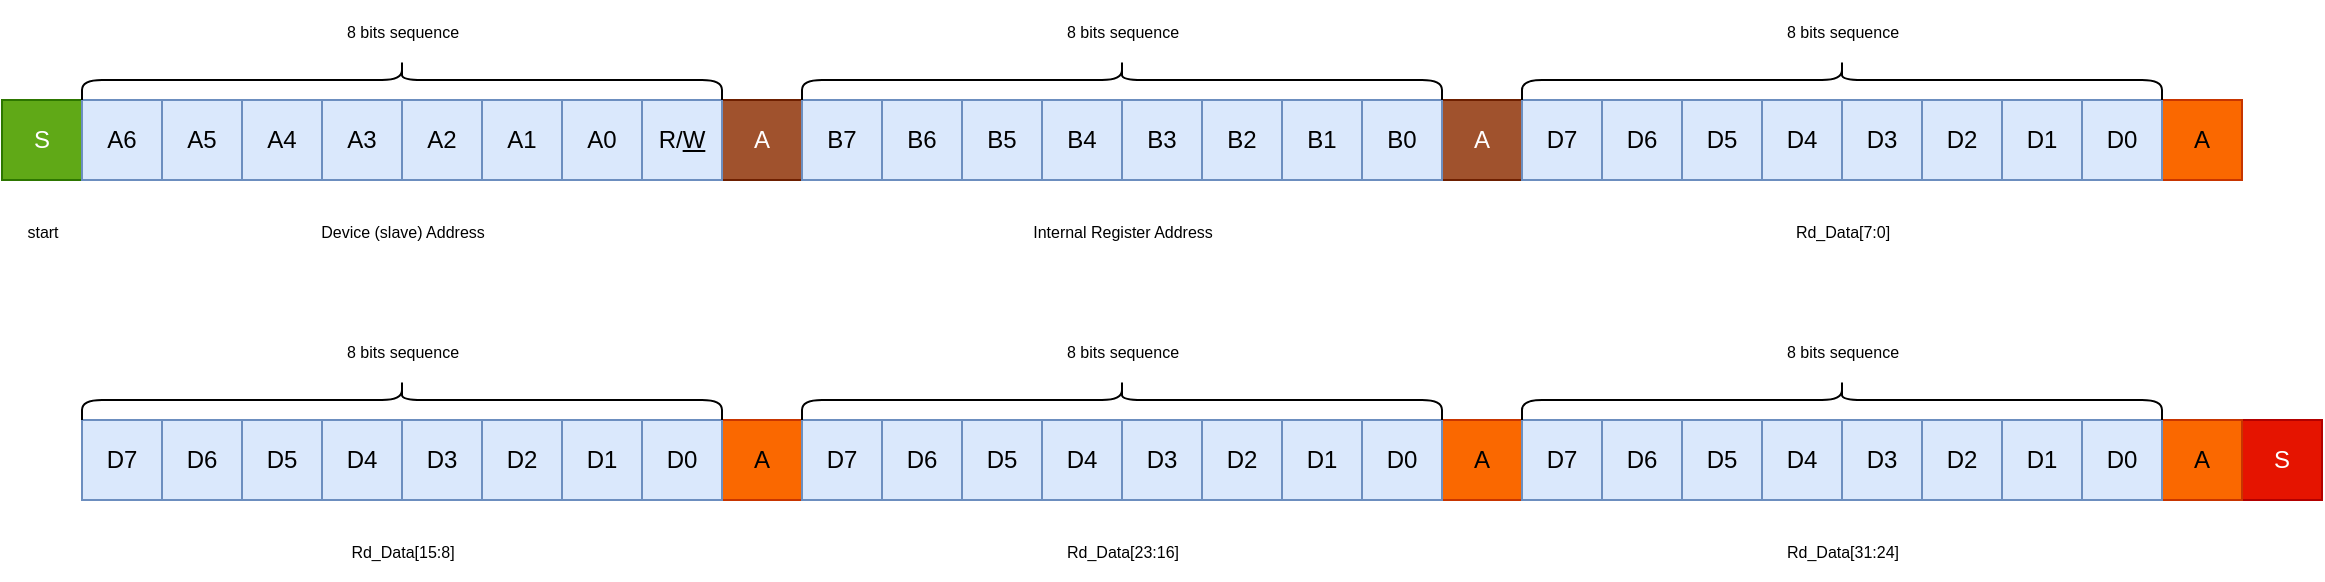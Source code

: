 <mxfile version="24.4.8" type="device" pages="3">
  <diagram id="k9PtlJiiBvHjOv3yP_9j" name="I2C_rd">
    <mxGraphModel dx="1434" dy="844" grid="1" gridSize="10" guides="1" tooltips="1" connect="1" arrows="1" fold="1" page="1" pageScale="1" pageWidth="827" pageHeight="1169" math="0" shadow="0">
      <root>
        <mxCell id="0" />
        <mxCell id="1" parent="0" />
        <mxCell id="9zZtWVnAvof0Dpl6Qj7O-1" value="S" style="whiteSpace=wrap;html=1;fillColor=#60a917;strokeColor=#2D7600;fontColor=#ffffff;" parent="1" vertex="1">
          <mxGeometry x="40" y="120" width="40" height="40" as="geometry" />
        </mxCell>
        <mxCell id="9zZtWVnAvof0Dpl6Qj7O-2" value="A" style="whiteSpace=wrap;html=1;fillColor=#a0522d;strokeColor=#6D1F00;fontColor=#ffffff;" parent="1" vertex="1">
          <mxGeometry x="400" y="120" width="40" height="40" as="geometry" />
        </mxCell>
        <mxCell id="9zZtWVnAvof0Dpl6Qj7O-3" value="A6" style="whiteSpace=wrap;html=1;fillColor=#dae8fc;strokeColor=#6c8ebf;" parent="1" vertex="1">
          <mxGeometry x="80" y="120" width="40" height="40" as="geometry" />
        </mxCell>
        <mxCell id="9zZtWVnAvof0Dpl6Qj7O-4" value="A5" style="whiteSpace=wrap;html=1;fillColor=#dae8fc;strokeColor=#6c8ebf;" parent="1" vertex="1">
          <mxGeometry x="120" y="120" width="40" height="40" as="geometry" />
        </mxCell>
        <mxCell id="9zZtWVnAvof0Dpl6Qj7O-5" value="A4" style="whiteSpace=wrap;html=1;fillColor=#dae8fc;strokeColor=#6c8ebf;" parent="1" vertex="1">
          <mxGeometry x="160" y="120" width="40" height="40" as="geometry" />
        </mxCell>
        <mxCell id="9zZtWVnAvof0Dpl6Qj7O-6" value="A3" style="whiteSpace=wrap;html=1;fillColor=#dae8fc;strokeColor=#6c8ebf;" parent="1" vertex="1">
          <mxGeometry x="200" y="120" width="40" height="40" as="geometry" />
        </mxCell>
        <mxCell id="9zZtWVnAvof0Dpl6Qj7O-7" value="A2" style="whiteSpace=wrap;html=1;fillColor=#dae8fc;strokeColor=#6c8ebf;" parent="1" vertex="1">
          <mxGeometry x="240" y="120" width="40" height="40" as="geometry" />
        </mxCell>
        <mxCell id="9zZtWVnAvof0Dpl6Qj7O-8" value="A1" style="whiteSpace=wrap;html=1;fillColor=#dae8fc;strokeColor=#6c8ebf;" parent="1" vertex="1">
          <mxGeometry x="280" y="120" width="40" height="40" as="geometry" />
        </mxCell>
        <mxCell id="9zZtWVnAvof0Dpl6Qj7O-9" value="A0" style="whiteSpace=wrap;html=1;fillColor=#dae8fc;strokeColor=#6c8ebf;" parent="1" vertex="1">
          <mxGeometry x="320" y="120" width="40" height="40" as="geometry" />
        </mxCell>
        <mxCell id="9zZtWVnAvof0Dpl6Qj7O-10" value="R/&lt;u&gt;W&lt;/u&gt;" style="whiteSpace=wrap;html=1;fillColor=#dae8fc;strokeColor=#6c8ebf;" parent="1" vertex="1">
          <mxGeometry x="360" y="120" width="40" height="40" as="geometry" />
        </mxCell>
        <mxCell id="9zZtWVnAvof0Dpl6Qj7O-11" value="A" style="whiteSpace=wrap;html=1;fillColor=#a0522d;strokeColor=#6D1F00;fontColor=#ffffff;" parent="1" vertex="1">
          <mxGeometry x="760" y="120" width="40" height="40" as="geometry" />
        </mxCell>
        <mxCell id="9zZtWVnAvof0Dpl6Qj7O-12" value="B7" style="whiteSpace=wrap;html=1;fillColor=#dae8fc;strokeColor=#6c8ebf;" parent="1" vertex="1">
          <mxGeometry x="440" y="120" width="40" height="40" as="geometry" />
        </mxCell>
        <mxCell id="9zZtWVnAvof0Dpl6Qj7O-13" value="B6" style="whiteSpace=wrap;html=1;fillColor=#dae8fc;strokeColor=#6c8ebf;" parent="1" vertex="1">
          <mxGeometry x="480" y="120" width="40" height="40" as="geometry" />
        </mxCell>
        <mxCell id="9zZtWVnAvof0Dpl6Qj7O-14" value="B5" style="whiteSpace=wrap;html=1;fillColor=#dae8fc;strokeColor=#6c8ebf;" parent="1" vertex="1">
          <mxGeometry x="520" y="120" width="40" height="40" as="geometry" />
        </mxCell>
        <mxCell id="9zZtWVnAvof0Dpl6Qj7O-15" value="B4" style="whiteSpace=wrap;html=1;fillColor=#dae8fc;strokeColor=#6c8ebf;" parent="1" vertex="1">
          <mxGeometry x="560" y="120" width="40" height="40" as="geometry" />
        </mxCell>
        <mxCell id="9zZtWVnAvof0Dpl6Qj7O-16" value="B3" style="whiteSpace=wrap;html=1;fillColor=#dae8fc;strokeColor=#6c8ebf;" parent="1" vertex="1">
          <mxGeometry x="600" y="120" width="40" height="40" as="geometry" />
        </mxCell>
        <mxCell id="9zZtWVnAvof0Dpl6Qj7O-17" value="B2" style="whiteSpace=wrap;html=1;fillColor=#dae8fc;strokeColor=#6c8ebf;" parent="1" vertex="1">
          <mxGeometry x="640" y="120" width="40" height="40" as="geometry" />
        </mxCell>
        <mxCell id="9zZtWVnAvof0Dpl6Qj7O-18" value="B1" style="whiteSpace=wrap;html=1;fillColor=#dae8fc;strokeColor=#6c8ebf;" parent="1" vertex="1">
          <mxGeometry x="680" y="120" width="40" height="40" as="geometry" />
        </mxCell>
        <mxCell id="9zZtWVnAvof0Dpl6Qj7O-19" value="B0" style="whiteSpace=wrap;html=1;fillColor=#dae8fc;strokeColor=#6c8ebf;" parent="1" vertex="1">
          <mxGeometry x="720" y="120" width="40" height="40" as="geometry" />
        </mxCell>
        <mxCell id="9zZtWVnAvof0Dpl6Qj7O-20" value="&lt;font style=&quot;font-size: 8px;&quot;&gt;start&lt;/font&gt;" style="text;html=1;align=center;verticalAlign=middle;resizable=0;points=[];autosize=1;strokeColor=none;fillColor=none;" parent="1" vertex="1">
          <mxGeometry x="40" y="170" width="40" height="30" as="geometry" />
        </mxCell>
        <mxCell id="9zZtWVnAvof0Dpl6Qj7O-21" value="&lt;span style=&quot;font-size: 8px;&quot;&gt;Device (slave) Address&lt;/span&gt;" style="text;html=1;align=center;verticalAlign=middle;resizable=0;points=[];autosize=1;strokeColor=none;fillColor=none;" parent="1" vertex="1">
          <mxGeometry x="185" y="170" width="110" height="30" as="geometry" />
        </mxCell>
        <mxCell id="9zZtWVnAvof0Dpl6Qj7O-22" value="" style="shape=curlyBracket;whiteSpace=wrap;html=1;rounded=1;flipH=1;labelPosition=right;verticalLabelPosition=middle;align=left;verticalAlign=middle;direction=south;" parent="1" vertex="1">
          <mxGeometry x="80" y="100" width="320" height="20" as="geometry" />
        </mxCell>
        <mxCell id="9zZtWVnAvof0Dpl6Qj7O-23" value="&lt;span style=&quot;font-size: 8px;&quot;&gt;8 bits sequence&lt;/span&gt;" style="text;html=1;align=center;verticalAlign=middle;resizable=0;points=[];autosize=1;strokeColor=none;fillColor=none;" parent="1" vertex="1">
          <mxGeometry x="200" y="70" width="80" height="30" as="geometry" />
        </mxCell>
        <mxCell id="9zZtWVnAvof0Dpl6Qj7O-24" value="" style="shape=curlyBracket;whiteSpace=wrap;html=1;rounded=1;flipH=1;labelPosition=right;verticalLabelPosition=middle;align=left;verticalAlign=middle;direction=south;" parent="1" vertex="1">
          <mxGeometry x="440" y="100" width="320" height="20" as="geometry" />
        </mxCell>
        <mxCell id="9zZtWVnAvof0Dpl6Qj7O-25" value="&lt;span style=&quot;font-size: 8px;&quot;&gt;8 bits sequence&lt;/span&gt;" style="text;html=1;align=center;verticalAlign=middle;resizable=0;points=[];autosize=1;strokeColor=none;fillColor=none;" parent="1" vertex="1">
          <mxGeometry x="560" y="70" width="80" height="30" as="geometry" />
        </mxCell>
        <mxCell id="9zZtWVnAvof0Dpl6Qj7O-26" value="&lt;span style=&quot;font-size: 8px;&quot;&gt;Internal Register Address&lt;/span&gt;" style="text;html=1;align=center;verticalAlign=middle;resizable=0;points=[];autosize=1;strokeColor=none;fillColor=none;" parent="1" vertex="1">
          <mxGeometry x="545" y="170" width="110" height="30" as="geometry" />
        </mxCell>
        <mxCell id="9zZtWVnAvof0Dpl6Qj7O-27" value="A" style="whiteSpace=wrap;html=1;fillColor=#fa6800;strokeColor=#C73500;fontColor=#000000;" parent="1" vertex="1">
          <mxGeometry x="1120" y="120" width="40" height="40" as="geometry" />
        </mxCell>
        <mxCell id="9zZtWVnAvof0Dpl6Qj7O-28" value="D7" style="whiteSpace=wrap;html=1;fillColor=#dae8fc;strokeColor=#6c8ebf;" parent="1" vertex="1">
          <mxGeometry x="800" y="120" width="40" height="40" as="geometry" />
        </mxCell>
        <mxCell id="9zZtWVnAvof0Dpl6Qj7O-29" value="D6" style="whiteSpace=wrap;html=1;fillColor=#dae8fc;strokeColor=#6c8ebf;" parent="1" vertex="1">
          <mxGeometry x="840" y="120" width="40" height="40" as="geometry" />
        </mxCell>
        <mxCell id="9zZtWVnAvof0Dpl6Qj7O-30" value="D5" style="whiteSpace=wrap;html=1;fillColor=#dae8fc;strokeColor=#6c8ebf;" parent="1" vertex="1">
          <mxGeometry x="880" y="120" width="40" height="40" as="geometry" />
        </mxCell>
        <mxCell id="9zZtWVnAvof0Dpl6Qj7O-31" value="D4" style="whiteSpace=wrap;html=1;fillColor=#dae8fc;strokeColor=#6c8ebf;" parent="1" vertex="1">
          <mxGeometry x="920" y="120" width="40" height="40" as="geometry" />
        </mxCell>
        <mxCell id="9zZtWVnAvof0Dpl6Qj7O-32" value="D3" style="whiteSpace=wrap;html=1;fillColor=#dae8fc;strokeColor=#6c8ebf;" parent="1" vertex="1">
          <mxGeometry x="960" y="120" width="40" height="40" as="geometry" />
        </mxCell>
        <mxCell id="9zZtWVnAvof0Dpl6Qj7O-33" value="D2" style="whiteSpace=wrap;html=1;fillColor=#dae8fc;strokeColor=#6c8ebf;" parent="1" vertex="1">
          <mxGeometry x="1000" y="120" width="40" height="40" as="geometry" />
        </mxCell>
        <mxCell id="9zZtWVnAvof0Dpl6Qj7O-34" value="D1" style="whiteSpace=wrap;html=1;fillColor=#dae8fc;strokeColor=#6c8ebf;" parent="1" vertex="1">
          <mxGeometry x="1040" y="120" width="40" height="40" as="geometry" />
        </mxCell>
        <mxCell id="9zZtWVnAvof0Dpl6Qj7O-35" value="D0" style="whiteSpace=wrap;html=1;fillColor=#dae8fc;strokeColor=#6c8ebf;" parent="1" vertex="1">
          <mxGeometry x="1080" y="120" width="40" height="40" as="geometry" />
        </mxCell>
        <mxCell id="9zZtWVnAvof0Dpl6Qj7O-36" value="" style="shape=curlyBracket;whiteSpace=wrap;html=1;rounded=1;flipH=1;labelPosition=right;verticalLabelPosition=middle;align=left;verticalAlign=middle;direction=south;" parent="1" vertex="1">
          <mxGeometry x="800" y="100" width="320" height="20" as="geometry" />
        </mxCell>
        <mxCell id="9zZtWVnAvof0Dpl6Qj7O-37" value="&lt;span style=&quot;font-size: 8px;&quot;&gt;8 bits sequence&lt;/span&gt;" style="text;html=1;align=center;verticalAlign=middle;resizable=0;points=[];autosize=1;strokeColor=none;fillColor=none;" parent="1" vertex="1">
          <mxGeometry x="920" y="70" width="80" height="30" as="geometry" />
        </mxCell>
        <mxCell id="9zZtWVnAvof0Dpl6Qj7O-38" value="&lt;span style=&quot;font-size: 8px;&quot;&gt;Rd_Data[7:0]&lt;/span&gt;" style="text;html=1;align=center;verticalAlign=middle;resizable=0;points=[];autosize=1;strokeColor=none;fillColor=none;" parent="1" vertex="1">
          <mxGeometry x="925" y="170" width="70" height="30" as="geometry" />
        </mxCell>
        <mxCell id="9zZtWVnAvof0Dpl6Qj7O-39" value="S" style="whiteSpace=wrap;html=1;fillColor=#e51400;strokeColor=#B20000;fontColor=#ffffff;" parent="1" vertex="1">
          <mxGeometry x="1160" y="280" width="40" height="40" as="geometry" />
        </mxCell>
        <mxCell id="9zZtWVnAvof0Dpl6Qj7O-40" value="A" style="whiteSpace=wrap;html=1;fillColor=#fa6800;strokeColor=#C73500;fontColor=#000000;" parent="1" vertex="1">
          <mxGeometry x="400" y="280" width="40" height="40" as="geometry" />
        </mxCell>
        <mxCell id="9zZtWVnAvof0Dpl6Qj7O-41" value="D7" style="whiteSpace=wrap;html=1;fillColor=#dae8fc;strokeColor=#6c8ebf;" parent="1" vertex="1">
          <mxGeometry x="80" y="280" width="40" height="40" as="geometry" />
        </mxCell>
        <mxCell id="9zZtWVnAvof0Dpl6Qj7O-42" value="D6" style="whiteSpace=wrap;html=1;fillColor=#dae8fc;strokeColor=#6c8ebf;" parent="1" vertex="1">
          <mxGeometry x="120" y="280" width="40" height="40" as="geometry" />
        </mxCell>
        <mxCell id="9zZtWVnAvof0Dpl6Qj7O-43" value="D5" style="whiteSpace=wrap;html=1;fillColor=#dae8fc;strokeColor=#6c8ebf;" parent="1" vertex="1">
          <mxGeometry x="160" y="280" width="40" height="40" as="geometry" />
        </mxCell>
        <mxCell id="9zZtWVnAvof0Dpl6Qj7O-44" value="D4" style="whiteSpace=wrap;html=1;fillColor=#dae8fc;strokeColor=#6c8ebf;" parent="1" vertex="1">
          <mxGeometry x="200" y="280" width="40" height="40" as="geometry" />
        </mxCell>
        <mxCell id="9zZtWVnAvof0Dpl6Qj7O-45" value="D3" style="whiteSpace=wrap;html=1;fillColor=#dae8fc;strokeColor=#6c8ebf;" parent="1" vertex="1">
          <mxGeometry x="240" y="280" width="40" height="40" as="geometry" />
        </mxCell>
        <mxCell id="9zZtWVnAvof0Dpl6Qj7O-46" value="D2" style="whiteSpace=wrap;html=1;fillColor=#dae8fc;strokeColor=#6c8ebf;" parent="1" vertex="1">
          <mxGeometry x="280" y="280" width="40" height="40" as="geometry" />
        </mxCell>
        <mxCell id="9zZtWVnAvof0Dpl6Qj7O-47" value="D1" style="whiteSpace=wrap;html=1;fillColor=#dae8fc;strokeColor=#6c8ebf;" parent="1" vertex="1">
          <mxGeometry x="320" y="280" width="40" height="40" as="geometry" />
        </mxCell>
        <mxCell id="9zZtWVnAvof0Dpl6Qj7O-48" value="D0" style="whiteSpace=wrap;html=1;fillColor=#dae8fc;strokeColor=#6c8ebf;" parent="1" vertex="1">
          <mxGeometry x="360" y="280" width="40" height="40" as="geometry" />
        </mxCell>
        <mxCell id="9zZtWVnAvof0Dpl6Qj7O-49" value="" style="shape=curlyBracket;whiteSpace=wrap;html=1;rounded=1;flipH=1;labelPosition=right;verticalLabelPosition=middle;align=left;verticalAlign=middle;direction=south;" parent="1" vertex="1">
          <mxGeometry x="80" y="260" width="320" height="20" as="geometry" />
        </mxCell>
        <mxCell id="9zZtWVnAvof0Dpl6Qj7O-50" value="&lt;span style=&quot;font-size: 8px;&quot;&gt;8 bits sequence&lt;/span&gt;" style="text;html=1;align=center;verticalAlign=middle;resizable=0;points=[];autosize=1;strokeColor=none;fillColor=none;" parent="1" vertex="1">
          <mxGeometry x="200" y="230" width="80" height="30" as="geometry" />
        </mxCell>
        <mxCell id="9zZtWVnAvof0Dpl6Qj7O-51" value="&lt;span style=&quot;font-size: 8px;&quot;&gt;Rd_Data[15:8]&lt;/span&gt;" style="text;html=1;align=center;verticalAlign=middle;resizable=0;points=[];autosize=1;strokeColor=none;fillColor=none;" parent="1" vertex="1">
          <mxGeometry x="200" y="330" width="80" height="30" as="geometry" />
        </mxCell>
        <mxCell id="9zZtWVnAvof0Dpl6Qj7O-52" value="A" style="whiteSpace=wrap;html=1;fillColor=#fa6800;strokeColor=#C73500;fontColor=#000000;" parent="1" vertex="1">
          <mxGeometry x="760" y="280" width="40" height="40" as="geometry" />
        </mxCell>
        <mxCell id="9zZtWVnAvof0Dpl6Qj7O-53" value="D7" style="whiteSpace=wrap;html=1;fillColor=#dae8fc;strokeColor=#6c8ebf;" parent="1" vertex="1">
          <mxGeometry x="440" y="280" width="40" height="40" as="geometry" />
        </mxCell>
        <mxCell id="9zZtWVnAvof0Dpl6Qj7O-54" value="D6" style="whiteSpace=wrap;html=1;fillColor=#dae8fc;strokeColor=#6c8ebf;" parent="1" vertex="1">
          <mxGeometry x="480" y="280" width="40" height="40" as="geometry" />
        </mxCell>
        <mxCell id="9zZtWVnAvof0Dpl6Qj7O-55" value="D5" style="whiteSpace=wrap;html=1;fillColor=#dae8fc;strokeColor=#6c8ebf;" parent="1" vertex="1">
          <mxGeometry x="520" y="280" width="40" height="40" as="geometry" />
        </mxCell>
        <mxCell id="9zZtWVnAvof0Dpl6Qj7O-56" value="D4" style="whiteSpace=wrap;html=1;fillColor=#dae8fc;strokeColor=#6c8ebf;" parent="1" vertex="1">
          <mxGeometry x="560" y="280" width="40" height="40" as="geometry" />
        </mxCell>
        <mxCell id="9zZtWVnAvof0Dpl6Qj7O-57" value="D3" style="whiteSpace=wrap;html=1;fillColor=#dae8fc;strokeColor=#6c8ebf;" parent="1" vertex="1">
          <mxGeometry x="600" y="280" width="40" height="40" as="geometry" />
        </mxCell>
        <mxCell id="9zZtWVnAvof0Dpl6Qj7O-58" value="D2" style="whiteSpace=wrap;html=1;fillColor=#dae8fc;strokeColor=#6c8ebf;" parent="1" vertex="1">
          <mxGeometry x="640" y="280" width="40" height="40" as="geometry" />
        </mxCell>
        <mxCell id="9zZtWVnAvof0Dpl6Qj7O-59" value="D1" style="whiteSpace=wrap;html=1;fillColor=#dae8fc;strokeColor=#6c8ebf;" parent="1" vertex="1">
          <mxGeometry x="680" y="280" width="40" height="40" as="geometry" />
        </mxCell>
        <mxCell id="9zZtWVnAvof0Dpl6Qj7O-60" value="D0" style="whiteSpace=wrap;html=1;fillColor=#dae8fc;strokeColor=#6c8ebf;" parent="1" vertex="1">
          <mxGeometry x="720" y="280" width="40" height="40" as="geometry" />
        </mxCell>
        <mxCell id="9zZtWVnAvof0Dpl6Qj7O-61" value="" style="shape=curlyBracket;whiteSpace=wrap;html=1;rounded=1;flipH=1;labelPosition=right;verticalLabelPosition=middle;align=left;verticalAlign=middle;direction=south;" parent="1" vertex="1">
          <mxGeometry x="440" y="260" width="320" height="20" as="geometry" />
        </mxCell>
        <mxCell id="9zZtWVnAvof0Dpl6Qj7O-62" value="&lt;span style=&quot;font-size: 8px;&quot;&gt;8 bits sequence&lt;/span&gt;" style="text;html=1;align=center;verticalAlign=middle;resizable=0;points=[];autosize=1;strokeColor=none;fillColor=none;" parent="1" vertex="1">
          <mxGeometry x="560" y="230" width="80" height="30" as="geometry" />
        </mxCell>
        <mxCell id="9zZtWVnAvof0Dpl6Qj7O-63" value="&lt;span style=&quot;font-size: 8px;&quot;&gt;Rd_Data[23:16]&lt;/span&gt;" style="text;html=1;align=center;verticalAlign=middle;resizable=0;points=[];autosize=1;strokeColor=none;fillColor=none;" parent="1" vertex="1">
          <mxGeometry x="560" y="330" width="80" height="30" as="geometry" />
        </mxCell>
        <mxCell id="9zZtWVnAvof0Dpl6Qj7O-64" value="A" style="whiteSpace=wrap;html=1;fillColor=#fa6800;strokeColor=#C73500;fontColor=#000000;" parent="1" vertex="1">
          <mxGeometry x="1120" y="280" width="40" height="40" as="geometry" />
        </mxCell>
        <mxCell id="9zZtWVnAvof0Dpl6Qj7O-65" value="D7" style="whiteSpace=wrap;html=1;fillColor=#dae8fc;strokeColor=#6c8ebf;" parent="1" vertex="1">
          <mxGeometry x="800" y="280" width="40" height="40" as="geometry" />
        </mxCell>
        <mxCell id="9zZtWVnAvof0Dpl6Qj7O-66" value="D6" style="whiteSpace=wrap;html=1;fillColor=#dae8fc;strokeColor=#6c8ebf;" parent="1" vertex="1">
          <mxGeometry x="840" y="280" width="40" height="40" as="geometry" />
        </mxCell>
        <mxCell id="9zZtWVnAvof0Dpl6Qj7O-67" value="D5" style="whiteSpace=wrap;html=1;fillColor=#dae8fc;strokeColor=#6c8ebf;" parent="1" vertex="1">
          <mxGeometry x="880" y="280" width="40" height="40" as="geometry" />
        </mxCell>
        <mxCell id="9zZtWVnAvof0Dpl6Qj7O-68" value="D4" style="whiteSpace=wrap;html=1;fillColor=#dae8fc;strokeColor=#6c8ebf;" parent="1" vertex="1">
          <mxGeometry x="920" y="280" width="40" height="40" as="geometry" />
        </mxCell>
        <mxCell id="9zZtWVnAvof0Dpl6Qj7O-69" value="D3" style="whiteSpace=wrap;html=1;fillColor=#dae8fc;strokeColor=#6c8ebf;" parent="1" vertex="1">
          <mxGeometry x="960" y="280" width="40" height="40" as="geometry" />
        </mxCell>
        <mxCell id="9zZtWVnAvof0Dpl6Qj7O-70" value="D2" style="whiteSpace=wrap;html=1;fillColor=#dae8fc;strokeColor=#6c8ebf;" parent="1" vertex="1">
          <mxGeometry x="1000" y="280" width="40" height="40" as="geometry" />
        </mxCell>
        <mxCell id="9zZtWVnAvof0Dpl6Qj7O-71" value="D1" style="whiteSpace=wrap;html=1;fillColor=#dae8fc;strokeColor=#6c8ebf;" parent="1" vertex="1">
          <mxGeometry x="1040" y="280" width="40" height="40" as="geometry" />
        </mxCell>
        <mxCell id="9zZtWVnAvof0Dpl6Qj7O-72" value="D0" style="whiteSpace=wrap;html=1;fillColor=#dae8fc;strokeColor=#6c8ebf;" parent="1" vertex="1">
          <mxGeometry x="1080" y="280" width="40" height="40" as="geometry" />
        </mxCell>
        <mxCell id="9zZtWVnAvof0Dpl6Qj7O-73" value="" style="shape=curlyBracket;whiteSpace=wrap;html=1;rounded=1;flipH=1;labelPosition=right;verticalLabelPosition=middle;align=left;verticalAlign=middle;direction=south;" parent="1" vertex="1">
          <mxGeometry x="800" y="260" width="320" height="20" as="geometry" />
        </mxCell>
        <mxCell id="9zZtWVnAvof0Dpl6Qj7O-74" value="&lt;span style=&quot;font-size: 8px;&quot;&gt;8 bits sequence&lt;/span&gt;" style="text;html=1;align=center;verticalAlign=middle;resizable=0;points=[];autosize=1;strokeColor=none;fillColor=none;" parent="1" vertex="1">
          <mxGeometry x="920" y="230" width="80" height="30" as="geometry" />
        </mxCell>
        <mxCell id="9zZtWVnAvof0Dpl6Qj7O-75" value="&lt;span style=&quot;font-size: 8px;&quot;&gt;Rd_Data[31:24]&lt;/span&gt;" style="text;html=1;align=center;verticalAlign=middle;resizable=0;points=[];autosize=1;strokeColor=none;fillColor=none;" parent="1" vertex="1">
          <mxGeometry x="920" y="330" width="80" height="30" as="geometry" />
        </mxCell>
      </root>
    </mxGraphModel>
  </diagram>
  <diagram name="I2C_wr" id="bb0bfQDCZCq91nrZsGfv">
    <mxGraphModel dx="1434" dy="844" grid="1" gridSize="10" guides="1" tooltips="1" connect="1" arrows="1" fold="1" page="1" pageScale="1" pageWidth="827" pageHeight="1169" math="0" shadow="0">
      <root>
        <mxCell id="0" />
        <mxCell id="1" parent="0" />
        <mxCell id="rxGmcD3f0_Nbd4aHOx5S-1" value="S" style="whiteSpace=wrap;html=1;fillColor=#60a917;strokeColor=#2D7600;fontColor=#ffffff;" vertex="1" parent="1">
          <mxGeometry x="40" y="120" width="40" height="40" as="geometry" />
        </mxCell>
        <mxCell id="rxGmcD3f0_Nbd4aHOx5S-2" value="A" style="whiteSpace=wrap;html=1;fillColor=#a0522d;strokeColor=#6D1F00;fontColor=#ffffff;" vertex="1" parent="1">
          <mxGeometry x="400" y="120" width="40" height="40" as="geometry" />
        </mxCell>
        <mxCell id="rxGmcD3f0_Nbd4aHOx5S-3" value="A6" style="whiteSpace=wrap;html=1;fillColor=#dae8fc;strokeColor=#6c8ebf;" vertex="1" parent="1">
          <mxGeometry x="80" y="120" width="40" height="40" as="geometry" />
        </mxCell>
        <mxCell id="rxGmcD3f0_Nbd4aHOx5S-4" value="A5" style="whiteSpace=wrap;html=1;fillColor=#dae8fc;strokeColor=#6c8ebf;" vertex="1" parent="1">
          <mxGeometry x="120" y="120" width="40" height="40" as="geometry" />
        </mxCell>
        <mxCell id="rxGmcD3f0_Nbd4aHOx5S-5" value="A4" style="whiteSpace=wrap;html=1;fillColor=#dae8fc;strokeColor=#6c8ebf;" vertex="1" parent="1">
          <mxGeometry x="160" y="120" width="40" height="40" as="geometry" />
        </mxCell>
        <mxCell id="rxGmcD3f0_Nbd4aHOx5S-6" value="A3" style="whiteSpace=wrap;html=1;fillColor=#dae8fc;strokeColor=#6c8ebf;" vertex="1" parent="1">
          <mxGeometry x="200" y="120" width="40" height="40" as="geometry" />
        </mxCell>
        <mxCell id="rxGmcD3f0_Nbd4aHOx5S-7" value="A2" style="whiteSpace=wrap;html=1;fillColor=#dae8fc;strokeColor=#6c8ebf;" vertex="1" parent="1">
          <mxGeometry x="240" y="120" width="40" height="40" as="geometry" />
        </mxCell>
        <mxCell id="rxGmcD3f0_Nbd4aHOx5S-8" value="A1" style="whiteSpace=wrap;html=1;fillColor=#dae8fc;strokeColor=#6c8ebf;" vertex="1" parent="1">
          <mxGeometry x="280" y="120" width="40" height="40" as="geometry" />
        </mxCell>
        <mxCell id="rxGmcD3f0_Nbd4aHOx5S-9" value="A0" style="whiteSpace=wrap;html=1;fillColor=#dae8fc;strokeColor=#6c8ebf;" vertex="1" parent="1">
          <mxGeometry x="320" y="120" width="40" height="40" as="geometry" />
        </mxCell>
        <mxCell id="rxGmcD3f0_Nbd4aHOx5S-10" value="R/&lt;u&gt;W&lt;/u&gt;" style="whiteSpace=wrap;html=1;fillColor=#dae8fc;strokeColor=#6c8ebf;" vertex="1" parent="1">
          <mxGeometry x="360" y="120" width="40" height="40" as="geometry" />
        </mxCell>
        <mxCell id="rxGmcD3f0_Nbd4aHOx5S-11" value="A" style="whiteSpace=wrap;html=1;fillColor=#a0522d;strokeColor=#6D1F00;fontColor=#ffffff;" vertex="1" parent="1">
          <mxGeometry x="760" y="120" width="40" height="40" as="geometry" />
        </mxCell>
        <mxCell id="rxGmcD3f0_Nbd4aHOx5S-12" value="B7" style="whiteSpace=wrap;html=1;fillColor=#dae8fc;strokeColor=#6c8ebf;" vertex="1" parent="1">
          <mxGeometry x="440" y="120" width="40" height="40" as="geometry" />
        </mxCell>
        <mxCell id="rxGmcD3f0_Nbd4aHOx5S-13" value="B6" style="whiteSpace=wrap;html=1;fillColor=#dae8fc;strokeColor=#6c8ebf;" vertex="1" parent="1">
          <mxGeometry x="480" y="120" width="40" height="40" as="geometry" />
        </mxCell>
        <mxCell id="rxGmcD3f0_Nbd4aHOx5S-14" value="B5" style="whiteSpace=wrap;html=1;fillColor=#dae8fc;strokeColor=#6c8ebf;" vertex="1" parent="1">
          <mxGeometry x="520" y="120" width="40" height="40" as="geometry" />
        </mxCell>
        <mxCell id="rxGmcD3f0_Nbd4aHOx5S-15" value="B4" style="whiteSpace=wrap;html=1;fillColor=#dae8fc;strokeColor=#6c8ebf;" vertex="1" parent="1">
          <mxGeometry x="560" y="120" width="40" height="40" as="geometry" />
        </mxCell>
        <mxCell id="rxGmcD3f0_Nbd4aHOx5S-16" value="B3" style="whiteSpace=wrap;html=1;fillColor=#dae8fc;strokeColor=#6c8ebf;" vertex="1" parent="1">
          <mxGeometry x="600" y="120" width="40" height="40" as="geometry" />
        </mxCell>
        <mxCell id="rxGmcD3f0_Nbd4aHOx5S-17" value="B2" style="whiteSpace=wrap;html=1;fillColor=#dae8fc;strokeColor=#6c8ebf;" vertex="1" parent="1">
          <mxGeometry x="640" y="120" width="40" height="40" as="geometry" />
        </mxCell>
        <mxCell id="rxGmcD3f0_Nbd4aHOx5S-18" value="B1" style="whiteSpace=wrap;html=1;fillColor=#dae8fc;strokeColor=#6c8ebf;" vertex="1" parent="1">
          <mxGeometry x="680" y="120" width="40" height="40" as="geometry" />
        </mxCell>
        <mxCell id="rxGmcD3f0_Nbd4aHOx5S-19" value="B0" style="whiteSpace=wrap;html=1;fillColor=#dae8fc;strokeColor=#6c8ebf;" vertex="1" parent="1">
          <mxGeometry x="720" y="120" width="40" height="40" as="geometry" />
        </mxCell>
        <mxCell id="rxGmcD3f0_Nbd4aHOx5S-20" value="&lt;font style=&quot;font-size: 8px;&quot;&gt;start&lt;/font&gt;" style="text;html=1;align=center;verticalAlign=middle;resizable=0;points=[];autosize=1;strokeColor=none;fillColor=none;" vertex="1" parent="1">
          <mxGeometry x="40" y="170" width="40" height="30" as="geometry" />
        </mxCell>
        <mxCell id="rxGmcD3f0_Nbd4aHOx5S-21" value="&lt;span style=&quot;font-size: 8px;&quot;&gt;Device (slave) Address&lt;/span&gt;" style="text;html=1;align=center;verticalAlign=middle;resizable=0;points=[];autosize=1;strokeColor=none;fillColor=none;" vertex="1" parent="1">
          <mxGeometry x="185" y="170" width="110" height="30" as="geometry" />
        </mxCell>
        <mxCell id="rxGmcD3f0_Nbd4aHOx5S-22" value="" style="shape=curlyBracket;whiteSpace=wrap;html=1;rounded=1;flipH=1;labelPosition=right;verticalLabelPosition=middle;align=left;verticalAlign=middle;direction=south;" vertex="1" parent="1">
          <mxGeometry x="80" y="100" width="320" height="20" as="geometry" />
        </mxCell>
        <mxCell id="rxGmcD3f0_Nbd4aHOx5S-23" value="&lt;span style=&quot;font-size: 8px;&quot;&gt;8 bits sequence&lt;/span&gt;" style="text;html=1;align=center;verticalAlign=middle;resizable=0;points=[];autosize=1;strokeColor=none;fillColor=none;" vertex="1" parent="1">
          <mxGeometry x="200" y="70" width="80" height="30" as="geometry" />
        </mxCell>
        <mxCell id="rxGmcD3f0_Nbd4aHOx5S-24" value="" style="shape=curlyBracket;whiteSpace=wrap;html=1;rounded=1;flipH=1;labelPosition=right;verticalLabelPosition=middle;align=left;verticalAlign=middle;direction=south;" vertex="1" parent="1">
          <mxGeometry x="440" y="100" width="320" height="20" as="geometry" />
        </mxCell>
        <mxCell id="rxGmcD3f0_Nbd4aHOx5S-25" value="&lt;span style=&quot;font-size: 8px;&quot;&gt;8 bits sequence&lt;/span&gt;" style="text;html=1;align=center;verticalAlign=middle;resizable=0;points=[];autosize=1;strokeColor=none;fillColor=none;" vertex="1" parent="1">
          <mxGeometry x="560" y="70" width="80" height="30" as="geometry" />
        </mxCell>
        <mxCell id="rxGmcD3f0_Nbd4aHOx5S-26" value="&lt;span style=&quot;font-size: 8px;&quot;&gt;Internal Register Address&lt;/span&gt;" style="text;html=1;align=center;verticalAlign=middle;resizable=0;points=[];autosize=1;strokeColor=none;fillColor=none;" vertex="1" parent="1">
          <mxGeometry x="545" y="170" width="110" height="30" as="geometry" />
        </mxCell>
        <mxCell id="rxGmcD3f0_Nbd4aHOx5S-27" value="A" style="whiteSpace=wrap;html=1;fillColor=#a0522d;strokeColor=#6D1F00;fontColor=#ffffff;" vertex="1" parent="1">
          <mxGeometry x="1120" y="120" width="40" height="40" as="geometry" />
        </mxCell>
        <mxCell id="rxGmcD3f0_Nbd4aHOx5S-28" value="D7" style="whiteSpace=wrap;html=1;fillColor=#dae8fc;strokeColor=#6c8ebf;" vertex="1" parent="1">
          <mxGeometry x="800" y="120" width="40" height="40" as="geometry" />
        </mxCell>
        <mxCell id="rxGmcD3f0_Nbd4aHOx5S-29" value="D6" style="whiteSpace=wrap;html=1;fillColor=#dae8fc;strokeColor=#6c8ebf;" vertex="1" parent="1">
          <mxGeometry x="840" y="120" width="40" height="40" as="geometry" />
        </mxCell>
        <mxCell id="rxGmcD3f0_Nbd4aHOx5S-30" value="D5" style="whiteSpace=wrap;html=1;fillColor=#dae8fc;strokeColor=#6c8ebf;" vertex="1" parent="1">
          <mxGeometry x="880" y="120" width="40" height="40" as="geometry" />
        </mxCell>
        <mxCell id="rxGmcD3f0_Nbd4aHOx5S-31" value="D4" style="whiteSpace=wrap;html=1;fillColor=#dae8fc;strokeColor=#6c8ebf;" vertex="1" parent="1">
          <mxGeometry x="920" y="120" width="40" height="40" as="geometry" />
        </mxCell>
        <mxCell id="rxGmcD3f0_Nbd4aHOx5S-32" value="D3" style="whiteSpace=wrap;html=1;fillColor=#dae8fc;strokeColor=#6c8ebf;" vertex="1" parent="1">
          <mxGeometry x="960" y="120" width="40" height="40" as="geometry" />
        </mxCell>
        <mxCell id="rxGmcD3f0_Nbd4aHOx5S-33" value="D2" style="whiteSpace=wrap;html=1;fillColor=#dae8fc;strokeColor=#6c8ebf;" vertex="1" parent="1">
          <mxGeometry x="1000" y="120" width="40" height="40" as="geometry" />
        </mxCell>
        <mxCell id="rxGmcD3f0_Nbd4aHOx5S-34" value="D1" style="whiteSpace=wrap;html=1;fillColor=#dae8fc;strokeColor=#6c8ebf;" vertex="1" parent="1">
          <mxGeometry x="1040" y="120" width="40" height="40" as="geometry" />
        </mxCell>
        <mxCell id="rxGmcD3f0_Nbd4aHOx5S-35" value="D0" style="whiteSpace=wrap;html=1;fillColor=#dae8fc;strokeColor=#6c8ebf;" vertex="1" parent="1">
          <mxGeometry x="1080" y="120" width="40" height="40" as="geometry" />
        </mxCell>
        <mxCell id="rxGmcD3f0_Nbd4aHOx5S-36" value="" style="shape=curlyBracket;whiteSpace=wrap;html=1;rounded=1;flipH=1;labelPosition=right;verticalLabelPosition=middle;align=left;verticalAlign=middle;direction=south;" vertex="1" parent="1">
          <mxGeometry x="800" y="100" width="320" height="20" as="geometry" />
        </mxCell>
        <mxCell id="rxGmcD3f0_Nbd4aHOx5S-37" value="&lt;span style=&quot;font-size: 8px;&quot;&gt;8 bits sequence&lt;/span&gt;" style="text;html=1;align=center;verticalAlign=middle;resizable=0;points=[];autosize=1;strokeColor=none;fillColor=none;" vertex="1" parent="1">
          <mxGeometry x="920" y="70" width="80" height="30" as="geometry" />
        </mxCell>
        <mxCell id="rxGmcD3f0_Nbd4aHOx5S-38" value="&lt;span style=&quot;font-size: 8px;&quot;&gt;Wr_Data[7:0]&lt;/span&gt;" style="text;html=1;align=center;verticalAlign=middle;resizable=0;points=[];autosize=1;strokeColor=none;fillColor=none;" vertex="1" parent="1">
          <mxGeometry x="925" y="170" width="70" height="30" as="geometry" />
        </mxCell>
        <mxCell id="rxGmcD3f0_Nbd4aHOx5S-75" value="S" style="whiteSpace=wrap;html=1;fillColor=#e51400;strokeColor=#B20000;fontColor=#ffffff;" vertex="1" parent="1">
          <mxGeometry x="1160" y="280" width="40" height="40" as="geometry" />
        </mxCell>
        <mxCell id="rxGmcD3f0_Nbd4aHOx5S-76" value="A" style="whiteSpace=wrap;html=1;fillColor=#a0522d;strokeColor=#6D1F00;fontColor=#ffffff;" vertex="1" parent="1">
          <mxGeometry x="400" y="280" width="40" height="40" as="geometry" />
        </mxCell>
        <mxCell id="rxGmcD3f0_Nbd4aHOx5S-77" value="D7" style="whiteSpace=wrap;html=1;fillColor=#dae8fc;strokeColor=#6c8ebf;" vertex="1" parent="1">
          <mxGeometry x="80" y="280" width="40" height="40" as="geometry" />
        </mxCell>
        <mxCell id="rxGmcD3f0_Nbd4aHOx5S-78" value="D6" style="whiteSpace=wrap;html=1;fillColor=#dae8fc;strokeColor=#6c8ebf;" vertex="1" parent="1">
          <mxGeometry x="120" y="280" width="40" height="40" as="geometry" />
        </mxCell>
        <mxCell id="rxGmcD3f0_Nbd4aHOx5S-79" value="D5" style="whiteSpace=wrap;html=1;fillColor=#dae8fc;strokeColor=#6c8ebf;" vertex="1" parent="1">
          <mxGeometry x="160" y="280" width="40" height="40" as="geometry" />
        </mxCell>
        <mxCell id="rxGmcD3f0_Nbd4aHOx5S-80" value="D4" style="whiteSpace=wrap;html=1;fillColor=#dae8fc;strokeColor=#6c8ebf;" vertex="1" parent="1">
          <mxGeometry x="200" y="280" width="40" height="40" as="geometry" />
        </mxCell>
        <mxCell id="rxGmcD3f0_Nbd4aHOx5S-81" value="D3" style="whiteSpace=wrap;html=1;fillColor=#dae8fc;strokeColor=#6c8ebf;" vertex="1" parent="1">
          <mxGeometry x="240" y="280" width="40" height="40" as="geometry" />
        </mxCell>
        <mxCell id="rxGmcD3f0_Nbd4aHOx5S-82" value="D2" style="whiteSpace=wrap;html=1;fillColor=#dae8fc;strokeColor=#6c8ebf;" vertex="1" parent="1">
          <mxGeometry x="280" y="280" width="40" height="40" as="geometry" />
        </mxCell>
        <mxCell id="rxGmcD3f0_Nbd4aHOx5S-83" value="D1" style="whiteSpace=wrap;html=1;fillColor=#dae8fc;strokeColor=#6c8ebf;" vertex="1" parent="1">
          <mxGeometry x="320" y="280" width="40" height="40" as="geometry" />
        </mxCell>
        <mxCell id="rxGmcD3f0_Nbd4aHOx5S-84" value="D0" style="whiteSpace=wrap;html=1;fillColor=#dae8fc;strokeColor=#6c8ebf;" vertex="1" parent="1">
          <mxGeometry x="360" y="280" width="40" height="40" as="geometry" />
        </mxCell>
        <mxCell id="rxGmcD3f0_Nbd4aHOx5S-85" value="" style="shape=curlyBracket;whiteSpace=wrap;html=1;rounded=1;flipH=1;labelPosition=right;verticalLabelPosition=middle;align=left;verticalAlign=middle;direction=south;" vertex="1" parent="1">
          <mxGeometry x="80" y="260" width="320" height="20" as="geometry" />
        </mxCell>
        <mxCell id="rxGmcD3f0_Nbd4aHOx5S-86" value="&lt;span style=&quot;font-size: 8px;&quot;&gt;8 bits sequence&lt;/span&gt;" style="text;html=1;align=center;verticalAlign=middle;resizable=0;points=[];autosize=1;strokeColor=none;fillColor=none;" vertex="1" parent="1">
          <mxGeometry x="200" y="230" width="80" height="30" as="geometry" />
        </mxCell>
        <mxCell id="rxGmcD3f0_Nbd4aHOx5S-87" value="&lt;span style=&quot;font-size: 8px;&quot;&gt;Wr_Data[15:8]&lt;/span&gt;" style="text;html=1;align=center;verticalAlign=middle;resizable=0;points=[];autosize=1;strokeColor=none;fillColor=none;" vertex="1" parent="1">
          <mxGeometry x="205" y="330" width="70" height="30" as="geometry" />
        </mxCell>
        <mxCell id="rxGmcD3f0_Nbd4aHOx5S-88" value="A" style="whiteSpace=wrap;html=1;fillColor=#a0522d;strokeColor=#6D1F00;fontColor=#ffffff;" vertex="1" parent="1">
          <mxGeometry x="760" y="280" width="40" height="40" as="geometry" />
        </mxCell>
        <mxCell id="rxGmcD3f0_Nbd4aHOx5S-89" value="D7" style="whiteSpace=wrap;html=1;fillColor=#dae8fc;strokeColor=#6c8ebf;" vertex="1" parent="1">
          <mxGeometry x="440" y="280" width="40" height="40" as="geometry" />
        </mxCell>
        <mxCell id="rxGmcD3f0_Nbd4aHOx5S-90" value="D6" style="whiteSpace=wrap;html=1;fillColor=#dae8fc;strokeColor=#6c8ebf;" vertex="1" parent="1">
          <mxGeometry x="480" y="280" width="40" height="40" as="geometry" />
        </mxCell>
        <mxCell id="rxGmcD3f0_Nbd4aHOx5S-91" value="D5" style="whiteSpace=wrap;html=1;fillColor=#dae8fc;strokeColor=#6c8ebf;" vertex="1" parent="1">
          <mxGeometry x="520" y="280" width="40" height="40" as="geometry" />
        </mxCell>
        <mxCell id="rxGmcD3f0_Nbd4aHOx5S-92" value="D4" style="whiteSpace=wrap;html=1;fillColor=#dae8fc;strokeColor=#6c8ebf;" vertex="1" parent="1">
          <mxGeometry x="560" y="280" width="40" height="40" as="geometry" />
        </mxCell>
        <mxCell id="rxGmcD3f0_Nbd4aHOx5S-93" value="D3" style="whiteSpace=wrap;html=1;fillColor=#dae8fc;strokeColor=#6c8ebf;" vertex="1" parent="1">
          <mxGeometry x="600" y="280" width="40" height="40" as="geometry" />
        </mxCell>
        <mxCell id="rxGmcD3f0_Nbd4aHOx5S-94" value="D2" style="whiteSpace=wrap;html=1;fillColor=#dae8fc;strokeColor=#6c8ebf;" vertex="1" parent="1">
          <mxGeometry x="640" y="280" width="40" height="40" as="geometry" />
        </mxCell>
        <mxCell id="rxGmcD3f0_Nbd4aHOx5S-95" value="D1" style="whiteSpace=wrap;html=1;fillColor=#dae8fc;strokeColor=#6c8ebf;" vertex="1" parent="1">
          <mxGeometry x="680" y="280" width="40" height="40" as="geometry" />
        </mxCell>
        <mxCell id="rxGmcD3f0_Nbd4aHOx5S-96" value="D0" style="whiteSpace=wrap;html=1;fillColor=#dae8fc;strokeColor=#6c8ebf;" vertex="1" parent="1">
          <mxGeometry x="720" y="280" width="40" height="40" as="geometry" />
        </mxCell>
        <mxCell id="rxGmcD3f0_Nbd4aHOx5S-97" value="" style="shape=curlyBracket;whiteSpace=wrap;html=1;rounded=1;flipH=1;labelPosition=right;verticalLabelPosition=middle;align=left;verticalAlign=middle;direction=south;" vertex="1" parent="1">
          <mxGeometry x="440" y="260" width="320" height="20" as="geometry" />
        </mxCell>
        <mxCell id="rxGmcD3f0_Nbd4aHOx5S-98" value="&lt;span style=&quot;font-size: 8px;&quot;&gt;8 bits sequence&lt;/span&gt;" style="text;html=1;align=center;verticalAlign=middle;resizable=0;points=[];autosize=1;strokeColor=none;fillColor=none;" vertex="1" parent="1">
          <mxGeometry x="560" y="230" width="80" height="30" as="geometry" />
        </mxCell>
        <mxCell id="rxGmcD3f0_Nbd4aHOx5S-99" value="&lt;span style=&quot;font-size: 8px;&quot;&gt;Wr_Data[23:16]&lt;/span&gt;" style="text;html=1;align=center;verticalAlign=middle;resizable=0;points=[];autosize=1;strokeColor=none;fillColor=none;" vertex="1" parent="1">
          <mxGeometry x="560" y="330" width="80" height="30" as="geometry" />
        </mxCell>
        <mxCell id="rxGmcD3f0_Nbd4aHOx5S-100" value="A" style="whiteSpace=wrap;html=1;fillColor=#a0522d;strokeColor=#6D1F00;fontColor=#ffffff;" vertex="1" parent="1">
          <mxGeometry x="1120" y="280" width="40" height="40" as="geometry" />
        </mxCell>
        <mxCell id="rxGmcD3f0_Nbd4aHOx5S-101" value="D7" style="whiteSpace=wrap;html=1;fillColor=#dae8fc;strokeColor=#6c8ebf;" vertex="1" parent="1">
          <mxGeometry x="800" y="280" width="40" height="40" as="geometry" />
        </mxCell>
        <mxCell id="rxGmcD3f0_Nbd4aHOx5S-102" value="D6" style="whiteSpace=wrap;html=1;fillColor=#dae8fc;strokeColor=#6c8ebf;" vertex="1" parent="1">
          <mxGeometry x="840" y="280" width="40" height="40" as="geometry" />
        </mxCell>
        <mxCell id="rxGmcD3f0_Nbd4aHOx5S-103" value="D5" style="whiteSpace=wrap;html=1;fillColor=#dae8fc;strokeColor=#6c8ebf;" vertex="1" parent="1">
          <mxGeometry x="880" y="280" width="40" height="40" as="geometry" />
        </mxCell>
        <mxCell id="rxGmcD3f0_Nbd4aHOx5S-104" value="D4" style="whiteSpace=wrap;html=1;fillColor=#dae8fc;strokeColor=#6c8ebf;" vertex="1" parent="1">
          <mxGeometry x="920" y="280" width="40" height="40" as="geometry" />
        </mxCell>
        <mxCell id="rxGmcD3f0_Nbd4aHOx5S-105" value="D3" style="whiteSpace=wrap;html=1;fillColor=#dae8fc;strokeColor=#6c8ebf;" vertex="1" parent="1">
          <mxGeometry x="960" y="280" width="40" height="40" as="geometry" />
        </mxCell>
        <mxCell id="rxGmcD3f0_Nbd4aHOx5S-106" value="D2" style="whiteSpace=wrap;html=1;fillColor=#dae8fc;strokeColor=#6c8ebf;" vertex="1" parent="1">
          <mxGeometry x="1000" y="280" width="40" height="40" as="geometry" />
        </mxCell>
        <mxCell id="rxGmcD3f0_Nbd4aHOx5S-107" value="D1" style="whiteSpace=wrap;html=1;fillColor=#dae8fc;strokeColor=#6c8ebf;" vertex="1" parent="1">
          <mxGeometry x="1040" y="280" width="40" height="40" as="geometry" />
        </mxCell>
        <mxCell id="rxGmcD3f0_Nbd4aHOx5S-108" value="D0" style="whiteSpace=wrap;html=1;fillColor=#dae8fc;strokeColor=#6c8ebf;" vertex="1" parent="1">
          <mxGeometry x="1080" y="280" width="40" height="40" as="geometry" />
        </mxCell>
        <mxCell id="rxGmcD3f0_Nbd4aHOx5S-109" value="" style="shape=curlyBracket;whiteSpace=wrap;html=1;rounded=1;flipH=1;labelPosition=right;verticalLabelPosition=middle;align=left;verticalAlign=middle;direction=south;" vertex="1" parent="1">
          <mxGeometry x="800" y="260" width="320" height="20" as="geometry" />
        </mxCell>
        <mxCell id="rxGmcD3f0_Nbd4aHOx5S-110" value="&lt;span style=&quot;font-size: 8px;&quot;&gt;8 bits sequence&lt;/span&gt;" style="text;html=1;align=center;verticalAlign=middle;resizable=0;points=[];autosize=1;strokeColor=none;fillColor=none;" vertex="1" parent="1">
          <mxGeometry x="920" y="230" width="80" height="30" as="geometry" />
        </mxCell>
        <mxCell id="rxGmcD3f0_Nbd4aHOx5S-111" value="&lt;span style=&quot;font-size: 8px;&quot;&gt;Wr_Data[31:24]&lt;/span&gt;" style="text;html=1;align=center;verticalAlign=middle;resizable=0;points=[];autosize=1;strokeColor=none;fillColor=none;" vertex="1" parent="1">
          <mxGeometry x="920" y="330" width="80" height="30" as="geometry" />
        </mxCell>
      </root>
    </mxGraphModel>
  </diagram>
  <diagram id="6doabLogZPzCMzztUPMN" name="第 3 页">
    <mxGraphModel dx="478" dy="281" grid="1" gridSize="10" guides="1" tooltips="1" connect="1" arrows="1" fold="1" page="1" pageScale="1" pageWidth="827" pageHeight="1169" math="0" shadow="0">
      <root>
        <mxCell id="0" />
        <mxCell id="1" parent="0" />
        <mxCell id="ACf5IIfhyHmBKDbiO7Mn-1" value="I2C Slave" style="rounded=0;whiteSpace=wrap;html=1;" vertex="1" parent="1">
          <mxGeometry x="200" y="40" width="160" height="120" as="geometry" />
        </mxCell>
        <mxCell id="ACf5IIfhyHmBKDbiO7Mn-2" value="" style="endArrow=classic;html=1;rounded=0;" edge="1" parent="1">
          <mxGeometry width="50" height="50" relative="1" as="geometry">
            <mxPoint x="140" y="60" as="sourcePoint" />
            <mxPoint x="200" y="60" as="targetPoint" />
          </mxGeometry>
        </mxCell>
        <mxCell id="ACf5IIfhyHmBKDbiO7Mn-3" value="" style="endArrow=classic;html=1;rounded=0;" edge="1" parent="1">
          <mxGeometry width="50" height="50" relative="1" as="geometry">
            <mxPoint x="140" y="80" as="sourcePoint" />
            <mxPoint x="200" y="80" as="targetPoint" />
          </mxGeometry>
        </mxCell>
        <mxCell id="ACf5IIfhyHmBKDbiO7Mn-4" value="sys_clk_i" style="text;html=1;align=center;verticalAlign=middle;resizable=0;points=[];autosize=1;strokeColor=none;fillColor=none;fontSize=8;" vertex="1" parent="1">
          <mxGeometry x="120" y="40" width="60" height="20" as="geometry" />
        </mxCell>
        <mxCell id="ACf5IIfhyHmBKDbiO7Mn-5" value="rst_n_i" style="text;html=1;align=center;verticalAlign=middle;resizable=0;points=[];autosize=1;strokeColor=none;fillColor=none;fontSize=8;" vertex="1" parent="1">
          <mxGeometry x="125" y="60" width="50" height="20" as="geometry" />
        </mxCell>
        <mxCell id="ACf5IIfhyHmBKDbiO7Mn-6" value="" style="endArrow=classic;html=1;rounded=0;" edge="1" parent="1">
          <mxGeometry width="50" height="50" relative="1" as="geometry">
            <mxPoint x="140" y="120" as="sourcePoint" />
            <mxPoint x="200" y="120" as="targetPoint" />
          </mxGeometry>
        </mxCell>
        <mxCell id="ACf5IIfhyHmBKDbiO7Mn-7" value="SCL" style="text;html=1;align=center;verticalAlign=middle;resizable=0;points=[];autosize=1;strokeColor=none;fillColor=none;fontSize=8;" vertex="1" parent="1">
          <mxGeometry x="130" y="100" width="40" height="20" as="geometry" />
        </mxCell>
        <mxCell id="ACf5IIfhyHmBKDbiO7Mn-8" value="" style="endArrow=classic;html=1;rounded=0;startArrow=classic;startFill=1;" edge="1" parent="1">
          <mxGeometry width="50" height="50" relative="1" as="geometry">
            <mxPoint x="140" y="140" as="sourcePoint" />
            <mxPoint x="200" y="140" as="targetPoint" />
          </mxGeometry>
        </mxCell>
        <mxCell id="ACf5IIfhyHmBKDbiO7Mn-9" value="SDA" style="text;html=1;align=center;verticalAlign=middle;resizable=0;points=[];autosize=1;strokeColor=none;fillColor=none;fontSize=8;" vertex="1" parent="1">
          <mxGeometry x="130" y="120" width="40" height="20" as="geometry" />
        </mxCell>
        <mxCell id="ACf5IIfhyHmBKDbiO7Mn-10" value="" style="endArrow=classic;html=1;rounded=0;" edge="1" parent="1">
          <mxGeometry width="50" height="50" relative="1" as="geometry">
            <mxPoint x="360" y="49.83" as="sourcePoint" />
            <mxPoint x="420" y="49.83" as="targetPoint" />
          </mxGeometry>
        </mxCell>
        <mxCell id="ACf5IIfhyHmBKDbiO7Mn-11" value="" style="endArrow=classic;html=1;rounded=0;" edge="1" parent="1">
          <mxGeometry width="50" height="50" relative="1" as="geometry">
            <mxPoint x="360" y="69.83" as="sourcePoint" />
            <mxPoint x="420" y="69.83" as="targetPoint" />
          </mxGeometry>
        </mxCell>
        <mxCell id="ACf5IIfhyHmBKDbiO7Mn-12" value="" style="endArrow=classic;html=1;rounded=0;" edge="1" parent="1">
          <mxGeometry width="50" height="50" relative="1" as="geometry">
            <mxPoint x="360" y="90" as="sourcePoint" />
            <mxPoint x="420" y="90" as="targetPoint" />
          </mxGeometry>
        </mxCell>
        <mxCell id="ACf5IIfhyHmBKDbiO7Mn-13" value="ram_wr_en_o" style="text;html=1;align=center;verticalAlign=middle;resizable=0;points=[];autosize=1;strokeColor=none;fillColor=none;fontSize=8;" vertex="1" parent="1">
          <mxGeometry x="360" y="30" width="70" height="20" as="geometry" />
        </mxCell>
        <mxCell id="ACf5IIfhyHmBKDbiO7Mn-14" value="ram_wr_addr_o" style="text;html=1;align=center;verticalAlign=middle;resizable=0;points=[];autosize=1;strokeColor=none;fillColor=none;fontSize=8;" vertex="1" parent="1">
          <mxGeometry x="360" y="50" width="80" height="20" as="geometry" />
        </mxCell>
        <mxCell id="ACf5IIfhyHmBKDbiO7Mn-16" value="ram_wr_data_o" style="text;html=1;align=center;verticalAlign=middle;resizable=0;points=[];autosize=1;strokeColor=none;fillColor=none;fontSize=8;" vertex="1" parent="1">
          <mxGeometry x="360" y="70" width="80" height="20" as="geometry" />
        </mxCell>
        <mxCell id="ACf5IIfhyHmBKDbiO7Mn-17" value="" style="endArrow=classic;html=1;rounded=0;" edge="1" parent="1">
          <mxGeometry width="50" height="50" relative="1" as="geometry">
            <mxPoint x="360" y="109.83" as="sourcePoint" />
            <mxPoint x="420" y="109.83" as="targetPoint" />
          </mxGeometry>
        </mxCell>
        <mxCell id="ACf5IIfhyHmBKDbiO7Mn-18" value="" style="endArrow=classic;html=1;rounded=0;" edge="1" parent="1">
          <mxGeometry width="50" height="50" relative="1" as="geometry">
            <mxPoint x="360" y="129.83" as="sourcePoint" />
            <mxPoint x="420" y="129.83" as="targetPoint" />
          </mxGeometry>
        </mxCell>
        <mxCell id="ACf5IIfhyHmBKDbiO7Mn-19" value="" style="endArrow=classic;html=1;rounded=0;" edge="1" parent="1">
          <mxGeometry width="50" height="50" relative="1" as="geometry">
            <mxPoint x="420" y="150" as="sourcePoint" />
            <mxPoint x="360" y="150" as="targetPoint" />
          </mxGeometry>
        </mxCell>
        <mxCell id="ACf5IIfhyHmBKDbiO7Mn-20" value="ram_rd_en_o" style="text;html=1;align=center;verticalAlign=middle;resizable=0;points=[];autosize=1;strokeColor=none;fillColor=none;fontSize=8;" vertex="1" parent="1">
          <mxGeometry x="360" y="90" width="70" height="20" as="geometry" />
        </mxCell>
        <mxCell id="ACf5IIfhyHmBKDbiO7Mn-21" value="ram_rd_addr_o" style="text;html=1;align=center;verticalAlign=middle;resizable=0;points=[];autosize=1;strokeColor=none;fillColor=none;fontSize=8;" vertex="1" parent="1">
          <mxGeometry x="360" y="110" width="80" height="20" as="geometry" />
        </mxCell>
        <mxCell id="ACf5IIfhyHmBKDbiO7Mn-22" value="ram_rd_data_i" style="text;html=1;align=center;verticalAlign=middle;resizable=0;points=[];autosize=1;strokeColor=none;fillColor=none;fontSize=8;" vertex="1" parent="1">
          <mxGeometry x="360" y="130" width="80" height="20" as="geometry" />
        </mxCell>
      </root>
    </mxGraphModel>
  </diagram>
</mxfile>
